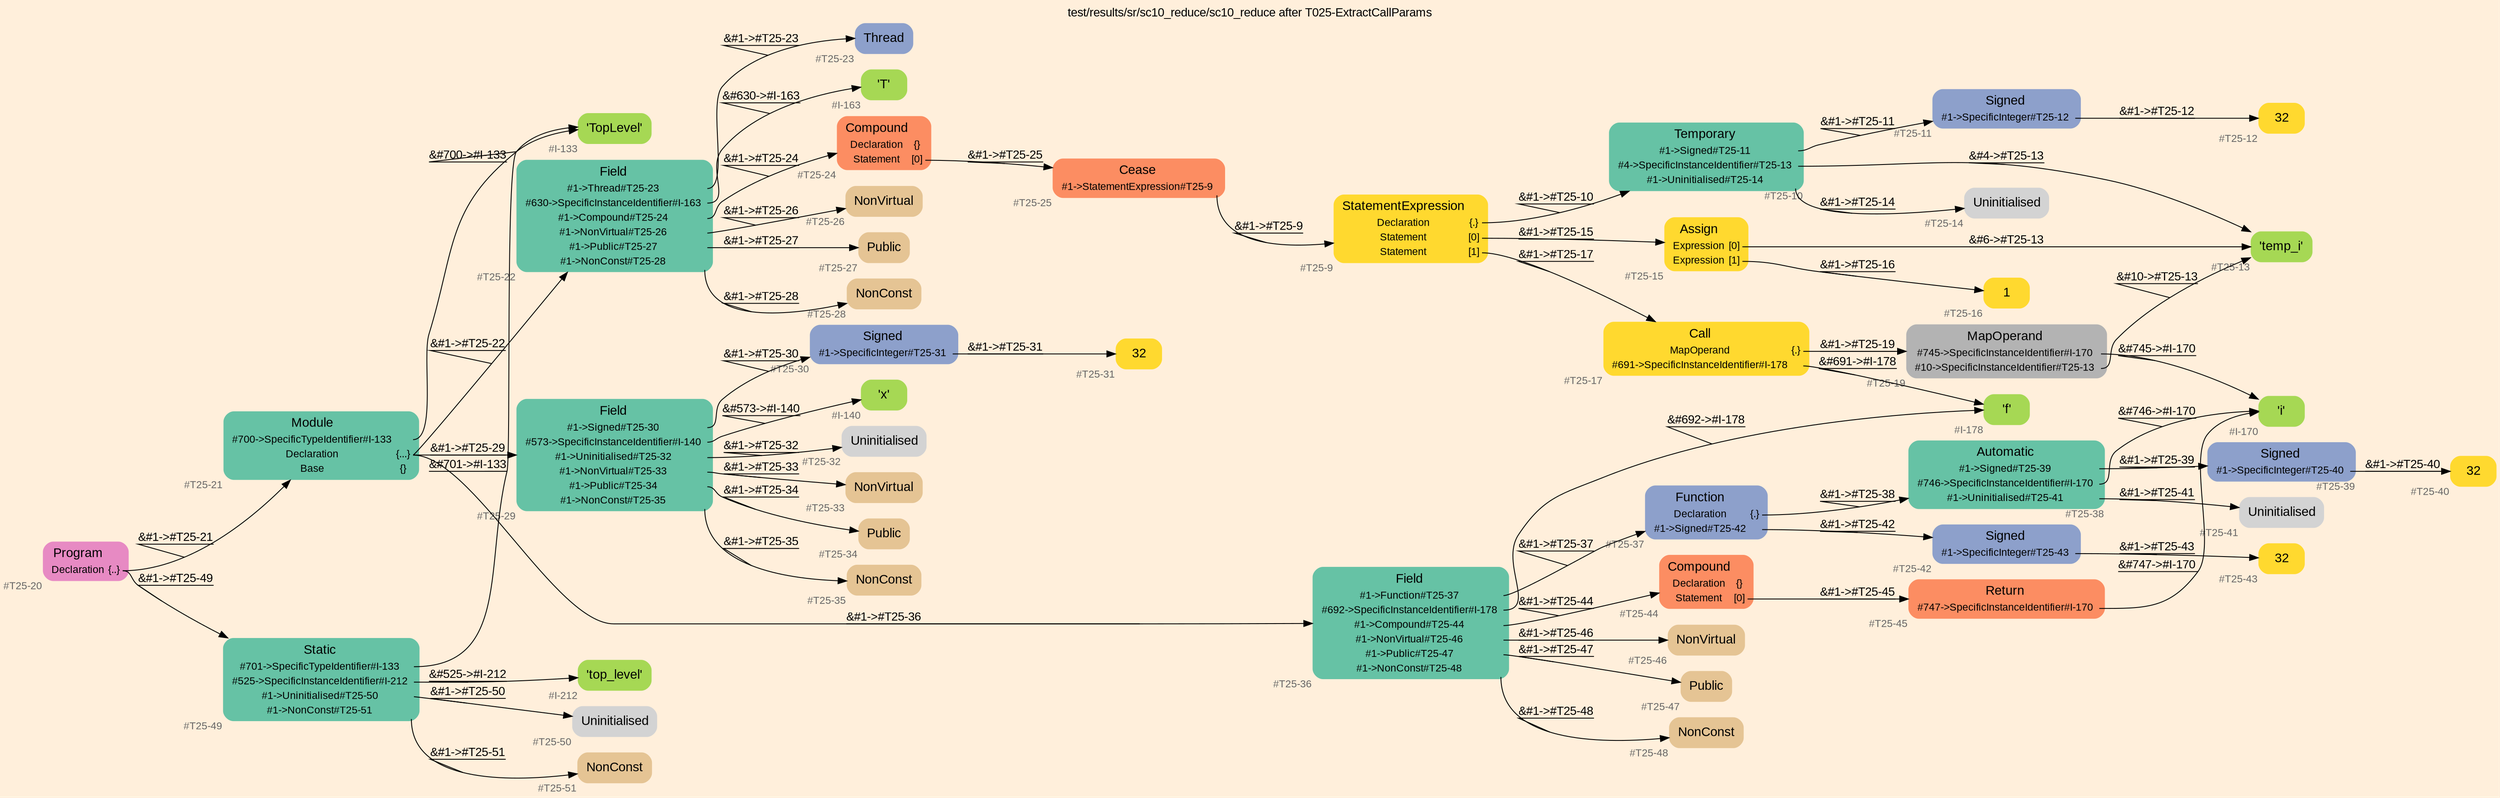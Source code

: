 digraph "test/results/sr/sc10_reduce/sc10_reduce after T025-ExtractCallParams" {
label = "test/results/sr/sc10_reduce/sc10_reduce after T025-ExtractCallParams"
labelloc = t
graph [
    rankdir = "LR"
    ranksep = 0.3
    bgcolor = antiquewhite1
    color = black
    fontcolor = black
    fontname = "Arial"
];
node [
    fontname = "Arial"
];
edge [
    fontname = "Arial"
];

// -------------------- node figure --------------------
// -------- block #T25-20 ----------
"#T25-20" [
    fillcolor = "/set28/4"
    xlabel = "#T25-20"
    fontsize = "12"
    fontcolor = grey40
    shape = "plaintext"
    label = <<TABLE BORDER="0" CELLBORDER="0" CELLSPACING="0">
     <TR><TD><FONT COLOR="black" POINT-SIZE="15">Program</FONT></TD></TR>
     <TR><TD><FONT COLOR="black" POINT-SIZE="12">Declaration</FONT></TD><TD PORT="port0"><FONT COLOR="black" POINT-SIZE="12">{..}</FONT></TD></TR>
    </TABLE>>
    style = "rounded,filled"
];

// -------- block #T25-21 ----------
"#T25-21" [
    fillcolor = "/set28/1"
    xlabel = "#T25-21"
    fontsize = "12"
    fontcolor = grey40
    shape = "plaintext"
    label = <<TABLE BORDER="0" CELLBORDER="0" CELLSPACING="0">
     <TR><TD><FONT COLOR="black" POINT-SIZE="15">Module</FONT></TD></TR>
     <TR><TD><FONT COLOR="black" POINT-SIZE="12">#700-&gt;SpecificTypeIdentifier#I-133</FONT></TD><TD PORT="port0"></TD></TR>
     <TR><TD><FONT COLOR="black" POINT-SIZE="12">Declaration</FONT></TD><TD PORT="port1"><FONT COLOR="black" POINT-SIZE="12">{...}</FONT></TD></TR>
     <TR><TD><FONT COLOR="black" POINT-SIZE="12">Base</FONT></TD><TD PORT="port2"><FONT COLOR="black" POINT-SIZE="12">{}</FONT></TD></TR>
    </TABLE>>
    style = "rounded,filled"
];

// -------- block #I-133 ----------
"#I-133" [
    fillcolor = "/set28/5"
    xlabel = "#I-133"
    fontsize = "12"
    fontcolor = grey40
    shape = "plaintext"
    label = <<TABLE BORDER="0" CELLBORDER="0" CELLSPACING="0">
     <TR><TD><FONT COLOR="black" POINT-SIZE="15">'TopLevel'</FONT></TD></TR>
    </TABLE>>
    style = "rounded,filled"
];

// -------- block #T25-22 ----------
"#T25-22" [
    fillcolor = "/set28/1"
    xlabel = "#T25-22"
    fontsize = "12"
    fontcolor = grey40
    shape = "plaintext"
    label = <<TABLE BORDER="0" CELLBORDER="0" CELLSPACING="0">
     <TR><TD><FONT COLOR="black" POINT-SIZE="15">Field</FONT></TD></TR>
     <TR><TD><FONT COLOR="black" POINT-SIZE="12">#1-&gt;Thread#T25-23</FONT></TD><TD PORT="port0"></TD></TR>
     <TR><TD><FONT COLOR="black" POINT-SIZE="12">#630-&gt;SpecificInstanceIdentifier#I-163</FONT></TD><TD PORT="port1"></TD></TR>
     <TR><TD><FONT COLOR="black" POINT-SIZE="12">#1-&gt;Compound#T25-24</FONT></TD><TD PORT="port2"></TD></TR>
     <TR><TD><FONT COLOR="black" POINT-SIZE="12">#1-&gt;NonVirtual#T25-26</FONT></TD><TD PORT="port3"></TD></TR>
     <TR><TD><FONT COLOR="black" POINT-SIZE="12">#1-&gt;Public#T25-27</FONT></TD><TD PORT="port4"></TD></TR>
     <TR><TD><FONT COLOR="black" POINT-SIZE="12">#1-&gt;NonConst#T25-28</FONT></TD><TD PORT="port5"></TD></TR>
    </TABLE>>
    style = "rounded,filled"
];

// -------- block #T25-23 ----------
"#T25-23" [
    fillcolor = "/set28/3"
    xlabel = "#T25-23"
    fontsize = "12"
    fontcolor = grey40
    shape = "plaintext"
    label = <<TABLE BORDER="0" CELLBORDER="0" CELLSPACING="0">
     <TR><TD><FONT COLOR="black" POINT-SIZE="15">Thread</FONT></TD></TR>
    </TABLE>>
    style = "rounded,filled"
];

// -------- block #I-163 ----------
"#I-163" [
    fillcolor = "/set28/5"
    xlabel = "#I-163"
    fontsize = "12"
    fontcolor = grey40
    shape = "plaintext"
    label = <<TABLE BORDER="0" CELLBORDER="0" CELLSPACING="0">
     <TR><TD><FONT COLOR="black" POINT-SIZE="15">'T'</FONT></TD></TR>
    </TABLE>>
    style = "rounded,filled"
];

// -------- block #T25-24 ----------
"#T25-24" [
    fillcolor = "/set28/2"
    xlabel = "#T25-24"
    fontsize = "12"
    fontcolor = grey40
    shape = "plaintext"
    label = <<TABLE BORDER="0" CELLBORDER="0" CELLSPACING="0">
     <TR><TD><FONT COLOR="black" POINT-SIZE="15">Compound</FONT></TD></TR>
     <TR><TD><FONT COLOR="black" POINT-SIZE="12">Declaration</FONT></TD><TD PORT="port0"><FONT COLOR="black" POINT-SIZE="12">{}</FONT></TD></TR>
     <TR><TD><FONT COLOR="black" POINT-SIZE="12">Statement</FONT></TD><TD PORT="port1"><FONT COLOR="black" POINT-SIZE="12">[0]</FONT></TD></TR>
    </TABLE>>
    style = "rounded,filled"
];

// -------- block #T25-25 ----------
"#T25-25" [
    fillcolor = "/set28/2"
    xlabel = "#T25-25"
    fontsize = "12"
    fontcolor = grey40
    shape = "plaintext"
    label = <<TABLE BORDER="0" CELLBORDER="0" CELLSPACING="0">
     <TR><TD><FONT COLOR="black" POINT-SIZE="15">Cease</FONT></TD></TR>
     <TR><TD><FONT COLOR="black" POINT-SIZE="12">#1-&gt;StatementExpression#T25-9</FONT></TD><TD PORT="port0"></TD></TR>
    </TABLE>>
    style = "rounded,filled"
];

// -------- block #T25-9 ----------
"#T25-9" [
    fillcolor = "/set28/6"
    xlabel = "#T25-9"
    fontsize = "12"
    fontcolor = grey40
    shape = "plaintext"
    label = <<TABLE BORDER="0" CELLBORDER="0" CELLSPACING="0">
     <TR><TD><FONT COLOR="black" POINT-SIZE="15">StatementExpression</FONT></TD></TR>
     <TR><TD><FONT COLOR="black" POINT-SIZE="12">Declaration</FONT></TD><TD PORT="port0"><FONT COLOR="black" POINT-SIZE="12">{.}</FONT></TD></TR>
     <TR><TD><FONT COLOR="black" POINT-SIZE="12">Statement</FONT></TD><TD PORT="port1"><FONT COLOR="black" POINT-SIZE="12">[0]</FONT></TD></TR>
     <TR><TD><FONT COLOR="black" POINT-SIZE="12">Statement</FONT></TD><TD PORT="port2"><FONT COLOR="black" POINT-SIZE="12">[1]</FONT></TD></TR>
    </TABLE>>
    style = "rounded,filled"
];

// -------- block #T25-10 ----------
"#T25-10" [
    fillcolor = "/set28/1"
    xlabel = "#T25-10"
    fontsize = "12"
    fontcolor = grey40
    shape = "plaintext"
    label = <<TABLE BORDER="0" CELLBORDER="0" CELLSPACING="0">
     <TR><TD><FONT COLOR="black" POINT-SIZE="15">Temporary</FONT></TD></TR>
     <TR><TD><FONT COLOR="black" POINT-SIZE="12">#1-&gt;Signed#T25-11</FONT></TD><TD PORT="port0"></TD></TR>
     <TR><TD><FONT COLOR="black" POINT-SIZE="12">#4-&gt;SpecificInstanceIdentifier#T25-13</FONT></TD><TD PORT="port1"></TD></TR>
     <TR><TD><FONT COLOR="black" POINT-SIZE="12">#1-&gt;Uninitialised#T25-14</FONT></TD><TD PORT="port2"></TD></TR>
    </TABLE>>
    style = "rounded,filled"
];

// -------- block #T25-11 ----------
"#T25-11" [
    fillcolor = "/set28/3"
    xlabel = "#T25-11"
    fontsize = "12"
    fontcolor = grey40
    shape = "plaintext"
    label = <<TABLE BORDER="0" CELLBORDER="0" CELLSPACING="0">
     <TR><TD><FONT COLOR="black" POINT-SIZE="15">Signed</FONT></TD></TR>
     <TR><TD><FONT COLOR="black" POINT-SIZE="12">#1-&gt;SpecificInteger#T25-12</FONT></TD><TD PORT="port0"></TD></TR>
    </TABLE>>
    style = "rounded,filled"
];

// -------- block #T25-12 ----------
"#T25-12" [
    fillcolor = "/set28/6"
    xlabel = "#T25-12"
    fontsize = "12"
    fontcolor = grey40
    shape = "plaintext"
    label = <<TABLE BORDER="0" CELLBORDER="0" CELLSPACING="0">
     <TR><TD><FONT COLOR="black" POINT-SIZE="15">32</FONT></TD></TR>
    </TABLE>>
    style = "rounded,filled"
];

// -------- block #T25-13 ----------
"#T25-13" [
    fillcolor = "/set28/5"
    xlabel = "#T25-13"
    fontsize = "12"
    fontcolor = grey40
    shape = "plaintext"
    label = <<TABLE BORDER="0" CELLBORDER="0" CELLSPACING="0">
     <TR><TD><FONT COLOR="black" POINT-SIZE="15">'temp_i'</FONT></TD></TR>
    </TABLE>>
    style = "rounded,filled"
];

// -------- block #T25-14 ----------
"#T25-14" [
    xlabel = "#T25-14"
    fontsize = "12"
    fontcolor = grey40
    shape = "plaintext"
    label = <<TABLE BORDER="0" CELLBORDER="0" CELLSPACING="0">
     <TR><TD><FONT COLOR="black" POINT-SIZE="15">Uninitialised</FONT></TD></TR>
    </TABLE>>
    style = "rounded,filled"
];

// -------- block #T25-15 ----------
"#T25-15" [
    fillcolor = "/set28/6"
    xlabel = "#T25-15"
    fontsize = "12"
    fontcolor = grey40
    shape = "plaintext"
    label = <<TABLE BORDER="0" CELLBORDER="0" CELLSPACING="0">
     <TR><TD><FONT COLOR="black" POINT-SIZE="15">Assign</FONT></TD></TR>
     <TR><TD><FONT COLOR="black" POINT-SIZE="12">Expression</FONT></TD><TD PORT="port0"><FONT COLOR="black" POINT-SIZE="12">[0]</FONT></TD></TR>
     <TR><TD><FONT COLOR="black" POINT-SIZE="12">Expression</FONT></TD><TD PORT="port1"><FONT COLOR="black" POINT-SIZE="12">[1]</FONT></TD></TR>
    </TABLE>>
    style = "rounded,filled"
];

// -------- block #T25-16 ----------
"#T25-16" [
    fillcolor = "/set28/6"
    xlabel = "#T25-16"
    fontsize = "12"
    fontcolor = grey40
    shape = "plaintext"
    label = <<TABLE BORDER="0" CELLBORDER="0" CELLSPACING="0">
     <TR><TD><FONT COLOR="black" POINT-SIZE="15">1</FONT></TD></TR>
    </TABLE>>
    style = "rounded,filled"
];

// -------- block #T25-17 ----------
"#T25-17" [
    fillcolor = "/set28/6"
    xlabel = "#T25-17"
    fontsize = "12"
    fontcolor = grey40
    shape = "plaintext"
    label = <<TABLE BORDER="0" CELLBORDER="0" CELLSPACING="0">
     <TR><TD><FONT COLOR="black" POINT-SIZE="15">Call</FONT></TD></TR>
     <TR><TD><FONT COLOR="black" POINT-SIZE="12">MapOperand</FONT></TD><TD PORT="port0"><FONT COLOR="black" POINT-SIZE="12">{.}</FONT></TD></TR>
     <TR><TD><FONT COLOR="black" POINT-SIZE="12">#691-&gt;SpecificInstanceIdentifier#I-178</FONT></TD><TD PORT="port1"></TD></TR>
    </TABLE>>
    style = "rounded,filled"
];

// -------- block #T25-19 ----------
"#T25-19" [
    fillcolor = "/set28/8"
    xlabel = "#T25-19"
    fontsize = "12"
    fontcolor = grey40
    shape = "plaintext"
    label = <<TABLE BORDER="0" CELLBORDER="0" CELLSPACING="0">
     <TR><TD><FONT COLOR="black" POINT-SIZE="15">MapOperand</FONT></TD></TR>
     <TR><TD><FONT COLOR="black" POINT-SIZE="12">#745-&gt;SpecificInstanceIdentifier#I-170</FONT></TD><TD PORT="port0"></TD></TR>
     <TR><TD><FONT COLOR="black" POINT-SIZE="12">#10-&gt;SpecificInstanceIdentifier#T25-13</FONT></TD><TD PORT="port1"></TD></TR>
    </TABLE>>
    style = "rounded,filled"
];

// -------- block #I-170 ----------
"#I-170" [
    fillcolor = "/set28/5"
    xlabel = "#I-170"
    fontsize = "12"
    fontcolor = grey40
    shape = "plaintext"
    label = <<TABLE BORDER="0" CELLBORDER="0" CELLSPACING="0">
     <TR><TD><FONT COLOR="black" POINT-SIZE="15">'i'</FONT></TD></TR>
    </TABLE>>
    style = "rounded,filled"
];

// -------- block #I-178 ----------
"#I-178" [
    fillcolor = "/set28/5"
    xlabel = "#I-178"
    fontsize = "12"
    fontcolor = grey40
    shape = "plaintext"
    label = <<TABLE BORDER="0" CELLBORDER="0" CELLSPACING="0">
     <TR><TD><FONT COLOR="black" POINT-SIZE="15">'f'</FONT></TD></TR>
    </TABLE>>
    style = "rounded,filled"
];

// -------- block #T25-26 ----------
"#T25-26" [
    fillcolor = "/set28/7"
    xlabel = "#T25-26"
    fontsize = "12"
    fontcolor = grey40
    shape = "plaintext"
    label = <<TABLE BORDER="0" CELLBORDER="0" CELLSPACING="0">
     <TR><TD><FONT COLOR="black" POINT-SIZE="15">NonVirtual</FONT></TD></TR>
    </TABLE>>
    style = "rounded,filled"
];

// -------- block #T25-27 ----------
"#T25-27" [
    fillcolor = "/set28/7"
    xlabel = "#T25-27"
    fontsize = "12"
    fontcolor = grey40
    shape = "plaintext"
    label = <<TABLE BORDER="0" CELLBORDER="0" CELLSPACING="0">
     <TR><TD><FONT COLOR="black" POINT-SIZE="15">Public</FONT></TD></TR>
    </TABLE>>
    style = "rounded,filled"
];

// -------- block #T25-28 ----------
"#T25-28" [
    fillcolor = "/set28/7"
    xlabel = "#T25-28"
    fontsize = "12"
    fontcolor = grey40
    shape = "plaintext"
    label = <<TABLE BORDER="0" CELLBORDER="0" CELLSPACING="0">
     <TR><TD><FONT COLOR="black" POINT-SIZE="15">NonConst</FONT></TD></TR>
    </TABLE>>
    style = "rounded,filled"
];

// -------- block #T25-29 ----------
"#T25-29" [
    fillcolor = "/set28/1"
    xlabel = "#T25-29"
    fontsize = "12"
    fontcolor = grey40
    shape = "plaintext"
    label = <<TABLE BORDER="0" CELLBORDER="0" CELLSPACING="0">
     <TR><TD><FONT COLOR="black" POINT-SIZE="15">Field</FONT></TD></TR>
     <TR><TD><FONT COLOR="black" POINT-SIZE="12">#1-&gt;Signed#T25-30</FONT></TD><TD PORT="port0"></TD></TR>
     <TR><TD><FONT COLOR="black" POINT-SIZE="12">#573-&gt;SpecificInstanceIdentifier#I-140</FONT></TD><TD PORT="port1"></TD></TR>
     <TR><TD><FONT COLOR="black" POINT-SIZE="12">#1-&gt;Uninitialised#T25-32</FONT></TD><TD PORT="port2"></TD></TR>
     <TR><TD><FONT COLOR="black" POINT-SIZE="12">#1-&gt;NonVirtual#T25-33</FONT></TD><TD PORT="port3"></TD></TR>
     <TR><TD><FONT COLOR="black" POINT-SIZE="12">#1-&gt;Public#T25-34</FONT></TD><TD PORT="port4"></TD></TR>
     <TR><TD><FONT COLOR="black" POINT-SIZE="12">#1-&gt;NonConst#T25-35</FONT></TD><TD PORT="port5"></TD></TR>
    </TABLE>>
    style = "rounded,filled"
];

// -------- block #T25-30 ----------
"#T25-30" [
    fillcolor = "/set28/3"
    xlabel = "#T25-30"
    fontsize = "12"
    fontcolor = grey40
    shape = "plaintext"
    label = <<TABLE BORDER="0" CELLBORDER="0" CELLSPACING="0">
     <TR><TD><FONT COLOR="black" POINT-SIZE="15">Signed</FONT></TD></TR>
     <TR><TD><FONT COLOR="black" POINT-SIZE="12">#1-&gt;SpecificInteger#T25-31</FONT></TD><TD PORT="port0"></TD></TR>
    </TABLE>>
    style = "rounded,filled"
];

// -------- block #T25-31 ----------
"#T25-31" [
    fillcolor = "/set28/6"
    xlabel = "#T25-31"
    fontsize = "12"
    fontcolor = grey40
    shape = "plaintext"
    label = <<TABLE BORDER="0" CELLBORDER="0" CELLSPACING="0">
     <TR><TD><FONT COLOR="black" POINT-SIZE="15">32</FONT></TD></TR>
    </TABLE>>
    style = "rounded,filled"
];

// -------- block #I-140 ----------
"#I-140" [
    fillcolor = "/set28/5"
    xlabel = "#I-140"
    fontsize = "12"
    fontcolor = grey40
    shape = "plaintext"
    label = <<TABLE BORDER="0" CELLBORDER="0" CELLSPACING="0">
     <TR><TD><FONT COLOR="black" POINT-SIZE="15">'x'</FONT></TD></TR>
    </TABLE>>
    style = "rounded,filled"
];

// -------- block #T25-32 ----------
"#T25-32" [
    xlabel = "#T25-32"
    fontsize = "12"
    fontcolor = grey40
    shape = "plaintext"
    label = <<TABLE BORDER="0" CELLBORDER="0" CELLSPACING="0">
     <TR><TD><FONT COLOR="black" POINT-SIZE="15">Uninitialised</FONT></TD></TR>
    </TABLE>>
    style = "rounded,filled"
];

// -------- block #T25-33 ----------
"#T25-33" [
    fillcolor = "/set28/7"
    xlabel = "#T25-33"
    fontsize = "12"
    fontcolor = grey40
    shape = "plaintext"
    label = <<TABLE BORDER="0" CELLBORDER="0" CELLSPACING="0">
     <TR><TD><FONT COLOR="black" POINT-SIZE="15">NonVirtual</FONT></TD></TR>
    </TABLE>>
    style = "rounded,filled"
];

// -------- block #T25-34 ----------
"#T25-34" [
    fillcolor = "/set28/7"
    xlabel = "#T25-34"
    fontsize = "12"
    fontcolor = grey40
    shape = "plaintext"
    label = <<TABLE BORDER="0" CELLBORDER="0" CELLSPACING="0">
     <TR><TD><FONT COLOR="black" POINT-SIZE="15">Public</FONT></TD></TR>
    </TABLE>>
    style = "rounded,filled"
];

// -------- block #T25-35 ----------
"#T25-35" [
    fillcolor = "/set28/7"
    xlabel = "#T25-35"
    fontsize = "12"
    fontcolor = grey40
    shape = "plaintext"
    label = <<TABLE BORDER="0" CELLBORDER="0" CELLSPACING="0">
     <TR><TD><FONT COLOR="black" POINT-SIZE="15">NonConst</FONT></TD></TR>
    </TABLE>>
    style = "rounded,filled"
];

// -------- block #T25-36 ----------
"#T25-36" [
    fillcolor = "/set28/1"
    xlabel = "#T25-36"
    fontsize = "12"
    fontcolor = grey40
    shape = "plaintext"
    label = <<TABLE BORDER="0" CELLBORDER="0" CELLSPACING="0">
     <TR><TD><FONT COLOR="black" POINT-SIZE="15">Field</FONT></TD></TR>
     <TR><TD><FONT COLOR="black" POINT-SIZE="12">#1-&gt;Function#T25-37</FONT></TD><TD PORT="port0"></TD></TR>
     <TR><TD><FONT COLOR="black" POINT-SIZE="12">#692-&gt;SpecificInstanceIdentifier#I-178</FONT></TD><TD PORT="port1"></TD></TR>
     <TR><TD><FONT COLOR="black" POINT-SIZE="12">#1-&gt;Compound#T25-44</FONT></TD><TD PORT="port2"></TD></TR>
     <TR><TD><FONT COLOR="black" POINT-SIZE="12">#1-&gt;NonVirtual#T25-46</FONT></TD><TD PORT="port3"></TD></TR>
     <TR><TD><FONT COLOR="black" POINT-SIZE="12">#1-&gt;Public#T25-47</FONT></TD><TD PORT="port4"></TD></TR>
     <TR><TD><FONT COLOR="black" POINT-SIZE="12">#1-&gt;NonConst#T25-48</FONT></TD><TD PORT="port5"></TD></TR>
    </TABLE>>
    style = "rounded,filled"
];

// -------- block #T25-37 ----------
"#T25-37" [
    fillcolor = "/set28/3"
    xlabel = "#T25-37"
    fontsize = "12"
    fontcolor = grey40
    shape = "plaintext"
    label = <<TABLE BORDER="0" CELLBORDER="0" CELLSPACING="0">
     <TR><TD><FONT COLOR="black" POINT-SIZE="15">Function</FONT></TD></TR>
     <TR><TD><FONT COLOR="black" POINT-SIZE="12">Declaration</FONT></TD><TD PORT="port0"><FONT COLOR="black" POINT-SIZE="12">{.}</FONT></TD></TR>
     <TR><TD><FONT COLOR="black" POINT-SIZE="12">#1-&gt;Signed#T25-42</FONT></TD><TD PORT="port1"></TD></TR>
    </TABLE>>
    style = "rounded,filled"
];

// -------- block #T25-38 ----------
"#T25-38" [
    fillcolor = "/set28/1"
    xlabel = "#T25-38"
    fontsize = "12"
    fontcolor = grey40
    shape = "plaintext"
    label = <<TABLE BORDER="0" CELLBORDER="0" CELLSPACING="0">
     <TR><TD><FONT COLOR="black" POINT-SIZE="15">Automatic</FONT></TD></TR>
     <TR><TD><FONT COLOR="black" POINT-SIZE="12">#1-&gt;Signed#T25-39</FONT></TD><TD PORT="port0"></TD></TR>
     <TR><TD><FONT COLOR="black" POINT-SIZE="12">#746-&gt;SpecificInstanceIdentifier#I-170</FONT></TD><TD PORT="port1"></TD></TR>
     <TR><TD><FONT COLOR="black" POINT-SIZE="12">#1-&gt;Uninitialised#T25-41</FONT></TD><TD PORT="port2"></TD></TR>
    </TABLE>>
    style = "rounded,filled"
];

// -------- block #T25-39 ----------
"#T25-39" [
    fillcolor = "/set28/3"
    xlabel = "#T25-39"
    fontsize = "12"
    fontcolor = grey40
    shape = "plaintext"
    label = <<TABLE BORDER="0" CELLBORDER="0" CELLSPACING="0">
     <TR><TD><FONT COLOR="black" POINT-SIZE="15">Signed</FONT></TD></TR>
     <TR><TD><FONT COLOR="black" POINT-SIZE="12">#1-&gt;SpecificInteger#T25-40</FONT></TD><TD PORT="port0"></TD></TR>
    </TABLE>>
    style = "rounded,filled"
];

// -------- block #T25-40 ----------
"#T25-40" [
    fillcolor = "/set28/6"
    xlabel = "#T25-40"
    fontsize = "12"
    fontcolor = grey40
    shape = "plaintext"
    label = <<TABLE BORDER="0" CELLBORDER="0" CELLSPACING="0">
     <TR><TD><FONT COLOR="black" POINT-SIZE="15">32</FONT></TD></TR>
    </TABLE>>
    style = "rounded,filled"
];

// -------- block #T25-41 ----------
"#T25-41" [
    xlabel = "#T25-41"
    fontsize = "12"
    fontcolor = grey40
    shape = "plaintext"
    label = <<TABLE BORDER="0" CELLBORDER="0" CELLSPACING="0">
     <TR><TD><FONT COLOR="black" POINT-SIZE="15">Uninitialised</FONT></TD></TR>
    </TABLE>>
    style = "rounded,filled"
];

// -------- block #T25-42 ----------
"#T25-42" [
    fillcolor = "/set28/3"
    xlabel = "#T25-42"
    fontsize = "12"
    fontcolor = grey40
    shape = "plaintext"
    label = <<TABLE BORDER="0" CELLBORDER="0" CELLSPACING="0">
     <TR><TD><FONT COLOR="black" POINT-SIZE="15">Signed</FONT></TD></TR>
     <TR><TD><FONT COLOR="black" POINT-SIZE="12">#1-&gt;SpecificInteger#T25-43</FONT></TD><TD PORT="port0"></TD></TR>
    </TABLE>>
    style = "rounded,filled"
];

// -------- block #T25-43 ----------
"#T25-43" [
    fillcolor = "/set28/6"
    xlabel = "#T25-43"
    fontsize = "12"
    fontcolor = grey40
    shape = "plaintext"
    label = <<TABLE BORDER="0" CELLBORDER="0" CELLSPACING="0">
     <TR><TD><FONT COLOR="black" POINT-SIZE="15">32</FONT></TD></TR>
    </TABLE>>
    style = "rounded,filled"
];

// -------- block #T25-44 ----------
"#T25-44" [
    fillcolor = "/set28/2"
    xlabel = "#T25-44"
    fontsize = "12"
    fontcolor = grey40
    shape = "plaintext"
    label = <<TABLE BORDER="0" CELLBORDER="0" CELLSPACING="0">
     <TR><TD><FONT COLOR="black" POINT-SIZE="15">Compound</FONT></TD></TR>
     <TR><TD><FONT COLOR="black" POINT-SIZE="12">Declaration</FONT></TD><TD PORT="port0"><FONT COLOR="black" POINT-SIZE="12">{}</FONT></TD></TR>
     <TR><TD><FONT COLOR="black" POINT-SIZE="12">Statement</FONT></TD><TD PORT="port1"><FONT COLOR="black" POINT-SIZE="12">[0]</FONT></TD></TR>
    </TABLE>>
    style = "rounded,filled"
];

// -------- block #T25-45 ----------
"#T25-45" [
    fillcolor = "/set28/2"
    xlabel = "#T25-45"
    fontsize = "12"
    fontcolor = grey40
    shape = "plaintext"
    label = <<TABLE BORDER="0" CELLBORDER="0" CELLSPACING="0">
     <TR><TD><FONT COLOR="black" POINT-SIZE="15">Return</FONT></TD></TR>
     <TR><TD><FONT COLOR="black" POINT-SIZE="12">#747-&gt;SpecificInstanceIdentifier#I-170</FONT></TD><TD PORT="port0"></TD></TR>
    </TABLE>>
    style = "rounded,filled"
];

// -------- block #T25-46 ----------
"#T25-46" [
    fillcolor = "/set28/7"
    xlabel = "#T25-46"
    fontsize = "12"
    fontcolor = grey40
    shape = "plaintext"
    label = <<TABLE BORDER="0" CELLBORDER="0" CELLSPACING="0">
     <TR><TD><FONT COLOR="black" POINT-SIZE="15">NonVirtual</FONT></TD></TR>
    </TABLE>>
    style = "rounded,filled"
];

// -------- block #T25-47 ----------
"#T25-47" [
    fillcolor = "/set28/7"
    xlabel = "#T25-47"
    fontsize = "12"
    fontcolor = grey40
    shape = "plaintext"
    label = <<TABLE BORDER="0" CELLBORDER="0" CELLSPACING="0">
     <TR><TD><FONT COLOR="black" POINT-SIZE="15">Public</FONT></TD></TR>
    </TABLE>>
    style = "rounded,filled"
];

// -------- block #T25-48 ----------
"#T25-48" [
    fillcolor = "/set28/7"
    xlabel = "#T25-48"
    fontsize = "12"
    fontcolor = grey40
    shape = "plaintext"
    label = <<TABLE BORDER="0" CELLBORDER="0" CELLSPACING="0">
     <TR><TD><FONT COLOR="black" POINT-SIZE="15">NonConst</FONT></TD></TR>
    </TABLE>>
    style = "rounded,filled"
];

// -------- block #T25-49 ----------
"#T25-49" [
    fillcolor = "/set28/1"
    xlabel = "#T25-49"
    fontsize = "12"
    fontcolor = grey40
    shape = "plaintext"
    label = <<TABLE BORDER="0" CELLBORDER="0" CELLSPACING="0">
     <TR><TD><FONT COLOR="black" POINT-SIZE="15">Static</FONT></TD></TR>
     <TR><TD><FONT COLOR="black" POINT-SIZE="12">#701-&gt;SpecificTypeIdentifier#I-133</FONT></TD><TD PORT="port0"></TD></TR>
     <TR><TD><FONT COLOR="black" POINT-SIZE="12">#525-&gt;SpecificInstanceIdentifier#I-212</FONT></TD><TD PORT="port1"></TD></TR>
     <TR><TD><FONT COLOR="black" POINT-SIZE="12">#1-&gt;Uninitialised#T25-50</FONT></TD><TD PORT="port2"></TD></TR>
     <TR><TD><FONT COLOR="black" POINT-SIZE="12">#1-&gt;NonConst#T25-51</FONT></TD><TD PORT="port3"></TD></TR>
    </TABLE>>
    style = "rounded,filled"
];

// -------- block #I-212 ----------
"#I-212" [
    fillcolor = "/set28/5"
    xlabel = "#I-212"
    fontsize = "12"
    fontcolor = grey40
    shape = "plaintext"
    label = <<TABLE BORDER="0" CELLBORDER="0" CELLSPACING="0">
     <TR><TD><FONT COLOR="black" POINT-SIZE="15">'top_level'</FONT></TD></TR>
    </TABLE>>
    style = "rounded,filled"
];

// -------- block #T25-50 ----------
"#T25-50" [
    xlabel = "#T25-50"
    fontsize = "12"
    fontcolor = grey40
    shape = "plaintext"
    label = <<TABLE BORDER="0" CELLBORDER="0" CELLSPACING="0">
     <TR><TD><FONT COLOR="black" POINT-SIZE="15">Uninitialised</FONT></TD></TR>
    </TABLE>>
    style = "rounded,filled"
];

// -------- block #T25-51 ----------
"#T25-51" [
    fillcolor = "/set28/7"
    xlabel = "#T25-51"
    fontsize = "12"
    fontcolor = grey40
    shape = "plaintext"
    label = <<TABLE BORDER="0" CELLBORDER="0" CELLSPACING="0">
     <TR><TD><FONT COLOR="black" POINT-SIZE="15">NonConst</FONT></TD></TR>
    </TABLE>>
    style = "rounded,filled"
];

"#T25-20":port0 -> "#T25-21" [
    label = "&amp;#1-&gt;#T25-21"
    decorate = true
    color = black
    fontcolor = black
];

"#T25-20":port0 -> "#T25-49" [
    label = "&amp;#1-&gt;#T25-49"
    decorate = true
    color = black
    fontcolor = black
];

"#T25-21":port0 -> "#I-133" [
    label = "&amp;#700-&gt;#I-133"
    decorate = true
    color = black
    fontcolor = black
];

"#T25-21":port1 -> "#T25-22" [
    label = "&amp;#1-&gt;#T25-22"
    decorate = true
    color = black
    fontcolor = black
];

"#T25-21":port1 -> "#T25-29" [
    label = "&amp;#1-&gt;#T25-29"
    decorate = true
    color = black
    fontcolor = black
];

"#T25-21":port1 -> "#T25-36" [
    label = "&amp;#1-&gt;#T25-36"
    decorate = true
    color = black
    fontcolor = black
];

"#T25-22":port0 -> "#T25-23" [
    label = "&amp;#1-&gt;#T25-23"
    decorate = true
    color = black
    fontcolor = black
];

"#T25-22":port1 -> "#I-163" [
    label = "&amp;#630-&gt;#I-163"
    decorate = true
    color = black
    fontcolor = black
];

"#T25-22":port2 -> "#T25-24" [
    label = "&amp;#1-&gt;#T25-24"
    decorate = true
    color = black
    fontcolor = black
];

"#T25-22":port3 -> "#T25-26" [
    label = "&amp;#1-&gt;#T25-26"
    decorate = true
    color = black
    fontcolor = black
];

"#T25-22":port4 -> "#T25-27" [
    label = "&amp;#1-&gt;#T25-27"
    decorate = true
    color = black
    fontcolor = black
];

"#T25-22":port5 -> "#T25-28" [
    label = "&amp;#1-&gt;#T25-28"
    decorate = true
    color = black
    fontcolor = black
];

"#T25-24":port1 -> "#T25-25" [
    label = "&amp;#1-&gt;#T25-25"
    decorate = true
    color = black
    fontcolor = black
];

"#T25-25":port0 -> "#T25-9" [
    label = "&amp;#1-&gt;#T25-9"
    decorate = true
    color = black
    fontcolor = black
];

"#T25-9":port0 -> "#T25-10" [
    label = "&amp;#1-&gt;#T25-10"
    decorate = true
    color = black
    fontcolor = black
];

"#T25-9":port1 -> "#T25-15" [
    label = "&amp;#1-&gt;#T25-15"
    decorate = true
    color = black
    fontcolor = black
];

"#T25-9":port2 -> "#T25-17" [
    label = "&amp;#1-&gt;#T25-17"
    decorate = true
    color = black
    fontcolor = black
];

"#T25-10":port0 -> "#T25-11" [
    label = "&amp;#1-&gt;#T25-11"
    decorate = true
    color = black
    fontcolor = black
];

"#T25-10":port1 -> "#T25-13" [
    label = "&amp;#4-&gt;#T25-13"
    decorate = true
    color = black
    fontcolor = black
];

"#T25-10":port2 -> "#T25-14" [
    label = "&amp;#1-&gt;#T25-14"
    decorate = true
    color = black
    fontcolor = black
];

"#T25-11":port0 -> "#T25-12" [
    label = "&amp;#1-&gt;#T25-12"
    decorate = true
    color = black
    fontcolor = black
];

"#T25-15":port0 -> "#T25-13" [
    label = "&amp;#6-&gt;#T25-13"
    decorate = true
    color = black
    fontcolor = black
];

"#T25-15":port1 -> "#T25-16" [
    label = "&amp;#1-&gt;#T25-16"
    decorate = true
    color = black
    fontcolor = black
];

"#T25-17":port0 -> "#T25-19" [
    label = "&amp;#1-&gt;#T25-19"
    decorate = true
    color = black
    fontcolor = black
];

"#T25-17":port1 -> "#I-178" [
    label = "&amp;#691-&gt;#I-178"
    decorate = true
    color = black
    fontcolor = black
];

"#T25-19":port0 -> "#I-170" [
    label = "&amp;#745-&gt;#I-170"
    decorate = true
    color = black
    fontcolor = black
];

"#T25-19":port1 -> "#T25-13" [
    label = "&amp;#10-&gt;#T25-13"
    decorate = true
    color = black
    fontcolor = black
];

"#T25-29":port0 -> "#T25-30" [
    label = "&amp;#1-&gt;#T25-30"
    decorate = true
    color = black
    fontcolor = black
];

"#T25-29":port1 -> "#I-140" [
    label = "&amp;#573-&gt;#I-140"
    decorate = true
    color = black
    fontcolor = black
];

"#T25-29":port2 -> "#T25-32" [
    label = "&amp;#1-&gt;#T25-32"
    decorate = true
    color = black
    fontcolor = black
];

"#T25-29":port3 -> "#T25-33" [
    label = "&amp;#1-&gt;#T25-33"
    decorate = true
    color = black
    fontcolor = black
];

"#T25-29":port4 -> "#T25-34" [
    label = "&amp;#1-&gt;#T25-34"
    decorate = true
    color = black
    fontcolor = black
];

"#T25-29":port5 -> "#T25-35" [
    label = "&amp;#1-&gt;#T25-35"
    decorate = true
    color = black
    fontcolor = black
];

"#T25-30":port0 -> "#T25-31" [
    label = "&amp;#1-&gt;#T25-31"
    decorate = true
    color = black
    fontcolor = black
];

"#T25-36":port0 -> "#T25-37" [
    label = "&amp;#1-&gt;#T25-37"
    decorate = true
    color = black
    fontcolor = black
];

"#T25-36":port1 -> "#I-178" [
    label = "&amp;#692-&gt;#I-178"
    decorate = true
    color = black
    fontcolor = black
];

"#T25-36":port2 -> "#T25-44" [
    label = "&amp;#1-&gt;#T25-44"
    decorate = true
    color = black
    fontcolor = black
];

"#T25-36":port3 -> "#T25-46" [
    label = "&amp;#1-&gt;#T25-46"
    decorate = true
    color = black
    fontcolor = black
];

"#T25-36":port4 -> "#T25-47" [
    label = "&amp;#1-&gt;#T25-47"
    decorate = true
    color = black
    fontcolor = black
];

"#T25-36":port5 -> "#T25-48" [
    label = "&amp;#1-&gt;#T25-48"
    decorate = true
    color = black
    fontcolor = black
];

"#T25-37":port0 -> "#T25-38" [
    label = "&amp;#1-&gt;#T25-38"
    decorate = true
    color = black
    fontcolor = black
];

"#T25-37":port1 -> "#T25-42" [
    label = "&amp;#1-&gt;#T25-42"
    decorate = true
    color = black
    fontcolor = black
];

"#T25-38":port0 -> "#T25-39" [
    label = "&amp;#1-&gt;#T25-39"
    decorate = true
    color = black
    fontcolor = black
];

"#T25-38":port1 -> "#I-170" [
    label = "&amp;#746-&gt;#I-170"
    decorate = true
    color = black
    fontcolor = black
];

"#T25-38":port2 -> "#T25-41" [
    label = "&amp;#1-&gt;#T25-41"
    decorate = true
    color = black
    fontcolor = black
];

"#T25-39":port0 -> "#T25-40" [
    label = "&amp;#1-&gt;#T25-40"
    decorate = true
    color = black
    fontcolor = black
];

"#T25-42":port0 -> "#T25-43" [
    label = "&amp;#1-&gt;#T25-43"
    decorate = true
    color = black
    fontcolor = black
];

"#T25-44":port1 -> "#T25-45" [
    label = "&amp;#1-&gt;#T25-45"
    decorate = true
    color = black
    fontcolor = black
];

"#T25-45":port0 -> "#I-170" [
    label = "&amp;#747-&gt;#I-170"
    decorate = true
    color = black
    fontcolor = black
];

"#T25-49":port0 -> "#I-133" [
    label = "&amp;#701-&gt;#I-133"
    decorate = true
    color = black
    fontcolor = black
];

"#T25-49":port1 -> "#I-212" [
    label = "&amp;#525-&gt;#I-212"
    decorate = true
    color = black
    fontcolor = black
];

"#T25-49":port2 -> "#T25-50" [
    label = "&amp;#1-&gt;#T25-50"
    decorate = true
    color = black
    fontcolor = black
];

"#T25-49":port3 -> "#T25-51" [
    label = "&amp;#1-&gt;#T25-51"
    decorate = true
    color = black
    fontcolor = black
];


}
